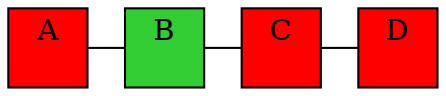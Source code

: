 digraph G {
  graph[ranksep=0.5]

   0 [shape=square style=filled fillcolor=red label="A\n "]
   0 ->  1 [arrowhead=none]
   1 [shape=square style=filled fillcolor=limegreen label="B\n "]
   1 ->  2 [arrowhead=none]
   2 [shape=square style=filled fillcolor=red label="C\n "]
   2 ->  3 [arrowhead=none]
   3 [shape=square style=filled fillcolor=red label="D\n "]

  {rank=min 0 1 2 3}
}
